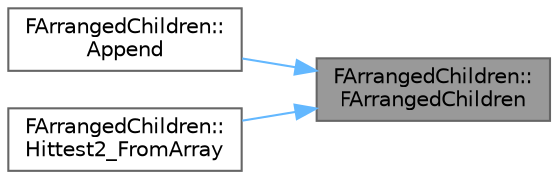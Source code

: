 digraph "FArrangedChildren::FArrangedChildren"
{
 // INTERACTIVE_SVG=YES
 // LATEX_PDF_SIZE
  bgcolor="transparent";
  edge [fontname=Helvetica,fontsize=10,labelfontname=Helvetica,labelfontsize=10];
  node [fontname=Helvetica,fontsize=10,shape=box,height=0.2,width=0.4];
  rankdir="RL";
  Node1 [id="Node000001",label="FArrangedChildren::\lFArrangedChildren",height=0.2,width=0.4,color="gray40", fillcolor="grey60", style="filled", fontcolor="black",tooltip="Construct a new container for arranged children that only accepts children that match the VisibilityF..."];
  Node1 -> Node2 [id="edge1_Node000001_Node000002",dir="back",color="steelblue1",style="solid",tooltip=" "];
  Node2 [id="Node000002",label="FArrangedChildren::\lAppend",height=0.2,width=0.4,color="grey40", fillcolor="white", style="filled",URL="$d4/d47/classFArrangedChildren.html#a75a0fb1d97d755625790e4d42212d414",tooltip=" "];
  Node1 -> Node3 [id="edge2_Node000001_Node000003",dir="back",color="steelblue1",style="solid",tooltip=" "];
  Node3 [id="Node000003",label="FArrangedChildren::\lHittest2_FromArray",height=0.2,width=0.4,color="grey40", fillcolor="white", style="filled",URL="$d4/d47/classFArrangedChildren.html#a37a67f637223d8c7f9e3ec9f6aad11fb",tooltip=" "];
}
